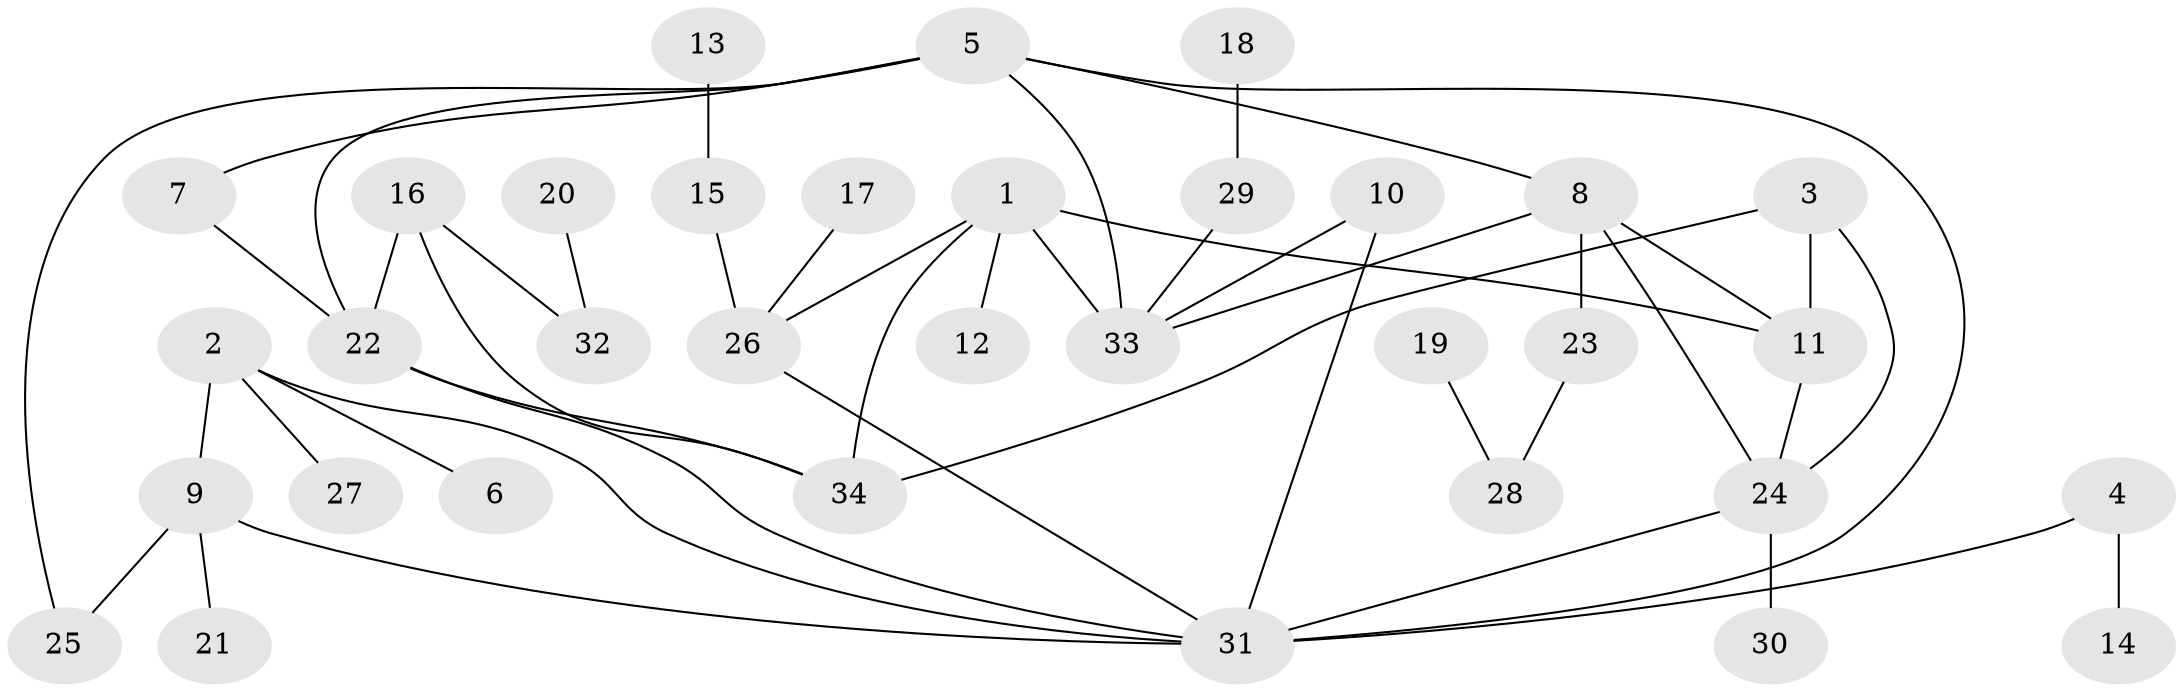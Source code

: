 // original degree distribution, {7: 0.07462686567164178, 4: 0.029850746268656716, 3: 0.14925373134328357, 5: 0.029850746268656716, 6: 0.04477611940298507, 11: 0.014925373134328358, 2: 0.11940298507462686, 1: 0.5373134328358209}
// Generated by graph-tools (version 1.1) at 2025/02/03/09/25 03:02:38]
// undirected, 34 vertices, 47 edges
graph export_dot {
graph [start="1"]
  node [color=gray90,style=filled];
  1;
  2;
  3;
  4;
  5;
  6;
  7;
  8;
  9;
  10;
  11;
  12;
  13;
  14;
  15;
  16;
  17;
  18;
  19;
  20;
  21;
  22;
  23;
  24;
  25;
  26;
  27;
  28;
  29;
  30;
  31;
  32;
  33;
  34;
  1 -- 11 [weight=1.0];
  1 -- 12 [weight=1.0];
  1 -- 26 [weight=2.0];
  1 -- 33 [weight=1.0];
  1 -- 34 [weight=1.0];
  2 -- 6 [weight=1.0];
  2 -- 9 [weight=1.0];
  2 -- 27 [weight=1.0];
  2 -- 31 [weight=1.0];
  3 -- 11 [weight=1.0];
  3 -- 24 [weight=1.0];
  3 -- 34 [weight=1.0];
  4 -- 14 [weight=1.0];
  4 -- 31 [weight=1.0];
  5 -- 7 [weight=1.0];
  5 -- 8 [weight=1.0];
  5 -- 22 [weight=1.0];
  5 -- 25 [weight=1.0];
  5 -- 31 [weight=1.0];
  5 -- 33 [weight=1.0];
  7 -- 22 [weight=1.0];
  8 -- 11 [weight=1.0];
  8 -- 23 [weight=1.0];
  8 -- 24 [weight=1.0];
  8 -- 33 [weight=1.0];
  9 -- 21 [weight=1.0];
  9 -- 25 [weight=1.0];
  9 -- 31 [weight=1.0];
  10 -- 31 [weight=2.0];
  10 -- 33 [weight=1.0];
  11 -- 24 [weight=1.0];
  13 -- 15 [weight=1.0];
  15 -- 26 [weight=1.0];
  16 -- 22 [weight=1.0];
  16 -- 32 [weight=1.0];
  16 -- 34 [weight=1.0];
  17 -- 26 [weight=1.0];
  18 -- 29 [weight=1.0];
  19 -- 28 [weight=1.0];
  20 -- 32 [weight=1.0];
  22 -- 31 [weight=1.0];
  22 -- 34 [weight=1.0];
  23 -- 28 [weight=1.0];
  24 -- 30 [weight=1.0];
  24 -- 31 [weight=1.0];
  26 -- 31 [weight=1.0];
  29 -- 33 [weight=1.0];
}
